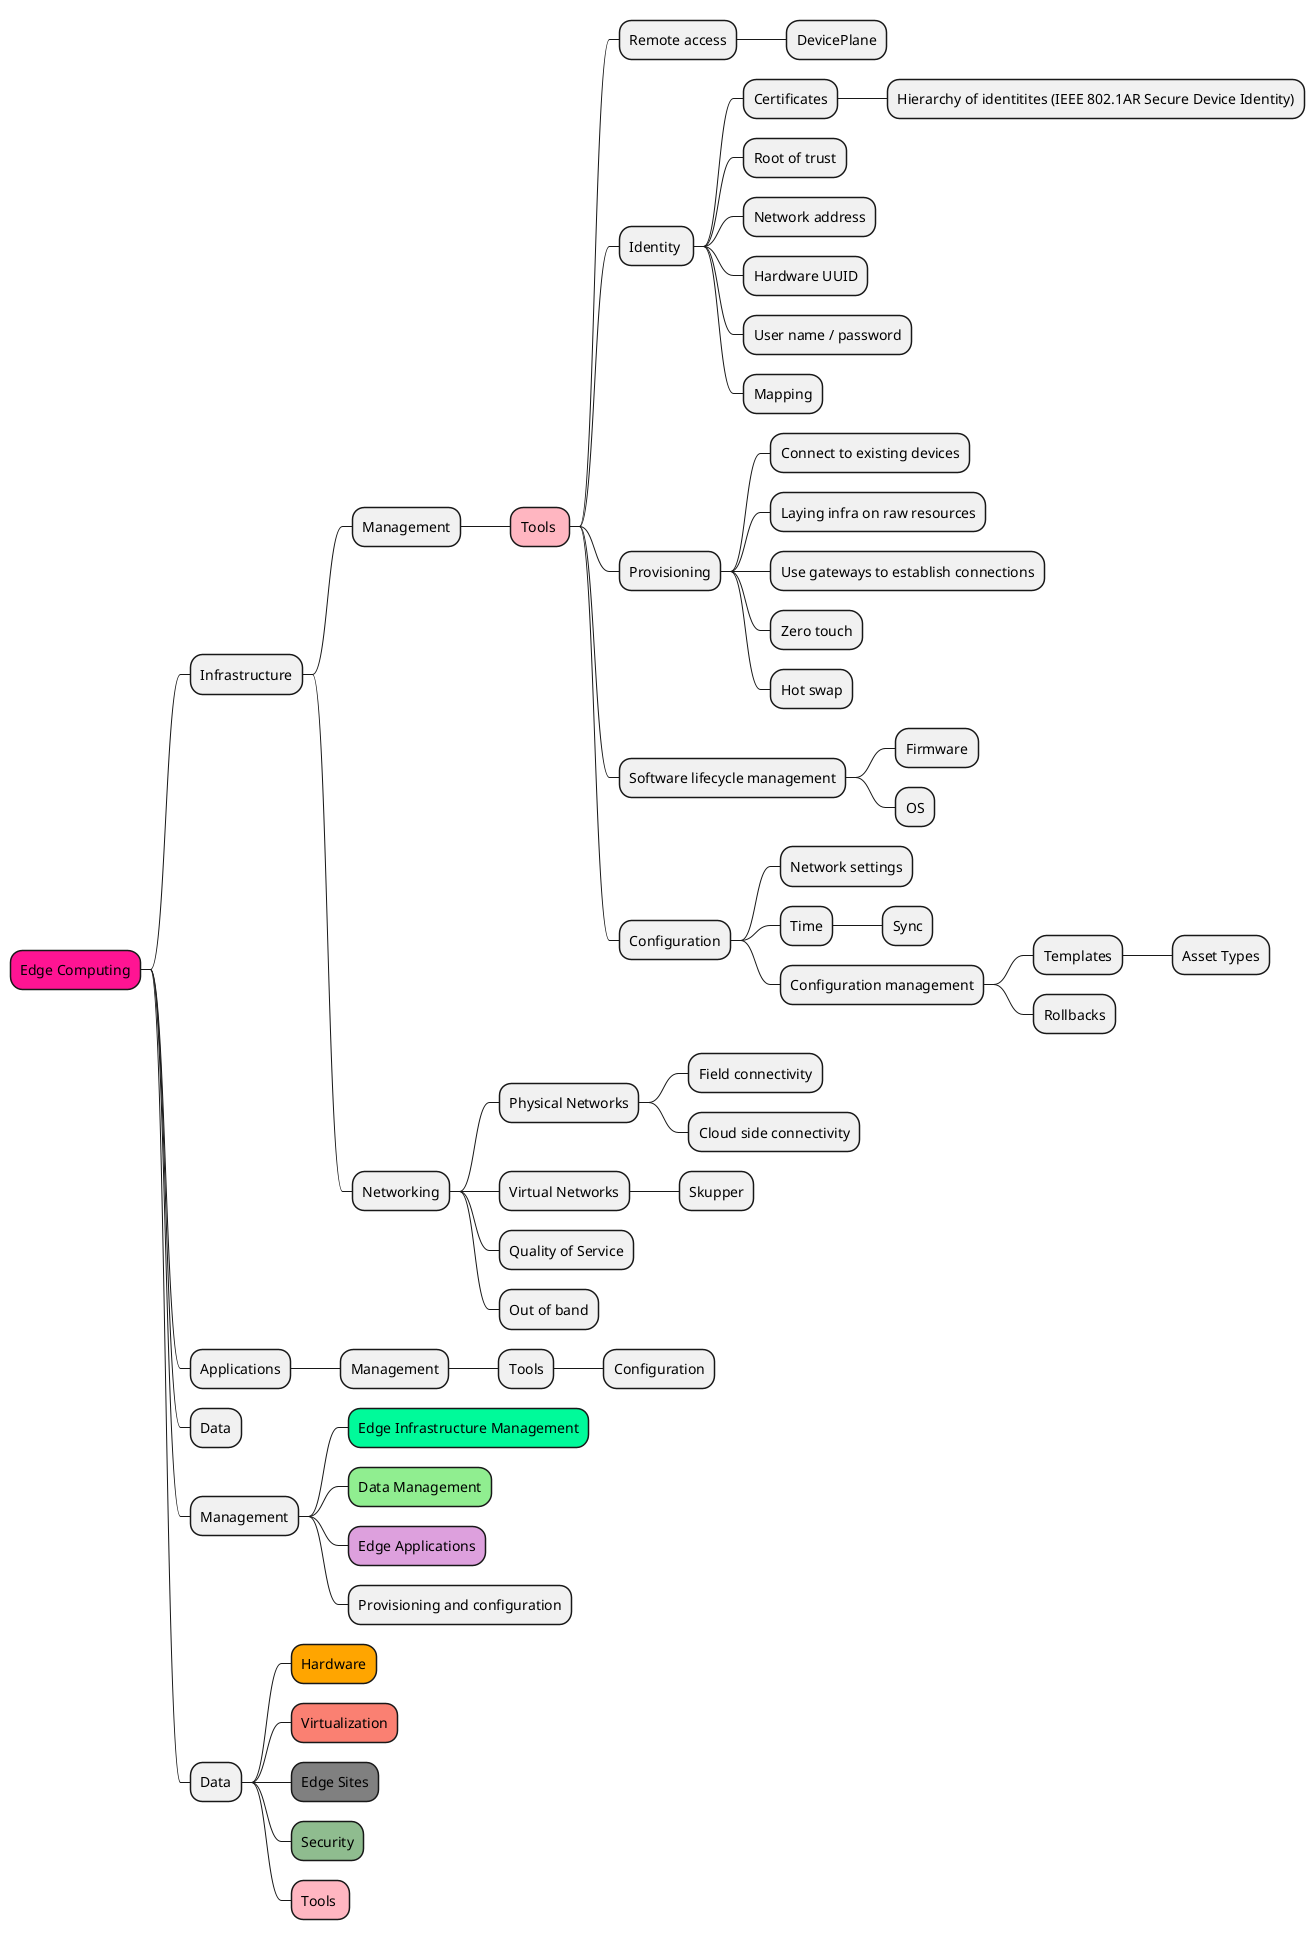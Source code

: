 @startmindmap

*[#DeepPink] Edge Computing

** Infrastructure
*** Management
****[#LightPink] Tools 
***** Remote access
****** DevicePlane
***** Identity 
****** Certificates
******* Hierarchy of identitites (IEEE 802.1AR Secure Device Identity)
****** Root of trust
****** Network address
****** Hardware UUID
****** User name / password
****** Mapping
***** Provisioning
****** Connect to existing devices
****** Laying infra on raw resources
****** Use gateways to establish connections
****** Zero touch
****** Hot swap
***** Software lifecycle management
****** Firmware
****** OS
***** Configuration
****** Network settings
****** Time
******* Sync
****** Configuration management
******* Templates
******** Asset Types
******* Rollbacks

*** Networking
**** Physical Networks
***** Field connectivity
***** Cloud side connectivity
**** Virtual Networks
***** Skupper
**** Quality of Service
**** Out of band
 

** Applications
*** Management
**** Tools
***** Configuration
** Data




** Management
***[#MediumSpringGreen] Edge Infrastructure Management
***[#LightGreen] Data Management
***[#Plum] Edge Applications
*** Provisioning and configuration


** Data
***[#Orange] Hardware
***[#Salmon] Virtualization
***[#Grey] Edge Sites
***[#DarkSeaGreen] Security
***[#LightPink] Tools 

@endmindmap